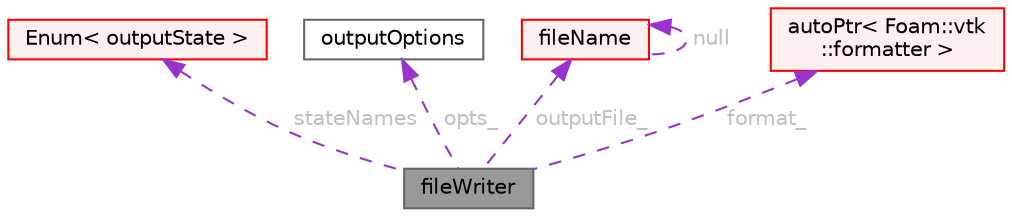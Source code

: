 digraph "fileWriter"
{
 // LATEX_PDF_SIZE
  bgcolor="transparent";
  edge [fontname=Helvetica,fontsize=10,labelfontname=Helvetica,labelfontsize=10];
  node [fontname=Helvetica,fontsize=10,shape=box,height=0.2,width=0.4];
  Node1 [id="Node000001",label="fileWriter",height=0.2,width=0.4,color="gray40", fillcolor="grey60", style="filled", fontcolor="black",tooltip="Base class for VTK output writers that handle geometry and fields (eg, vtp, vtu data)...."];
  Node2 -> Node1 [id="edge1_Node000001_Node000002",dir="back",color="darkorchid3",style="dashed",tooltip=" ",label=" stateNames",fontcolor="grey" ];
  Node2 [id="Node000002",label="Enum\< outputState \>",height=0.2,width=0.4,color="red", fillcolor="#FFF0F0", style="filled",URL="$classFoam_1_1Enum.html",tooltip=" "];
  Node4 -> Node1 [id="edge2_Node000001_Node000004",dir="back",color="darkorchid3",style="dashed",tooltip=" ",label=" opts_",fontcolor="grey" ];
  Node4 [id="Node000004",label="outputOptions",height=0.2,width=0.4,color="gray40", fillcolor="white", style="filled",URL="$classFoam_1_1vtk_1_1outputOptions.html",tooltip="Encapsulated combinations of output format options. This is primarily useful when defining the output..."];
  Node5 -> Node1 [id="edge3_Node000001_Node000005",dir="back",color="darkorchid3",style="dashed",tooltip=" ",label=" outputFile_",fontcolor="grey" ];
  Node5 [id="Node000005",label="fileName",height=0.2,width=0.4,color="red", fillcolor="#FFF0F0", style="filled",URL="$classFoam_1_1fileName.html",tooltip="A class for handling file names."];
  Node5 -> Node5 [id="edge4_Node000005_Node000005",dir="back",color="darkorchid3",style="dashed",tooltip=" ",label=" null",fontcolor="grey" ];
  Node8 -> Node1 [id="edge5_Node000001_Node000008",dir="back",color="darkorchid3",style="dashed",tooltip=" ",label=" format_",fontcolor="grey" ];
  Node8 [id="Node000008",label="autoPtr\< Foam::vtk\l::formatter \>",height=0.2,width=0.4,color="red", fillcolor="#FFF0F0", style="filled",URL="$classFoam_1_1autoPtr.html",tooltip=" "];
}
